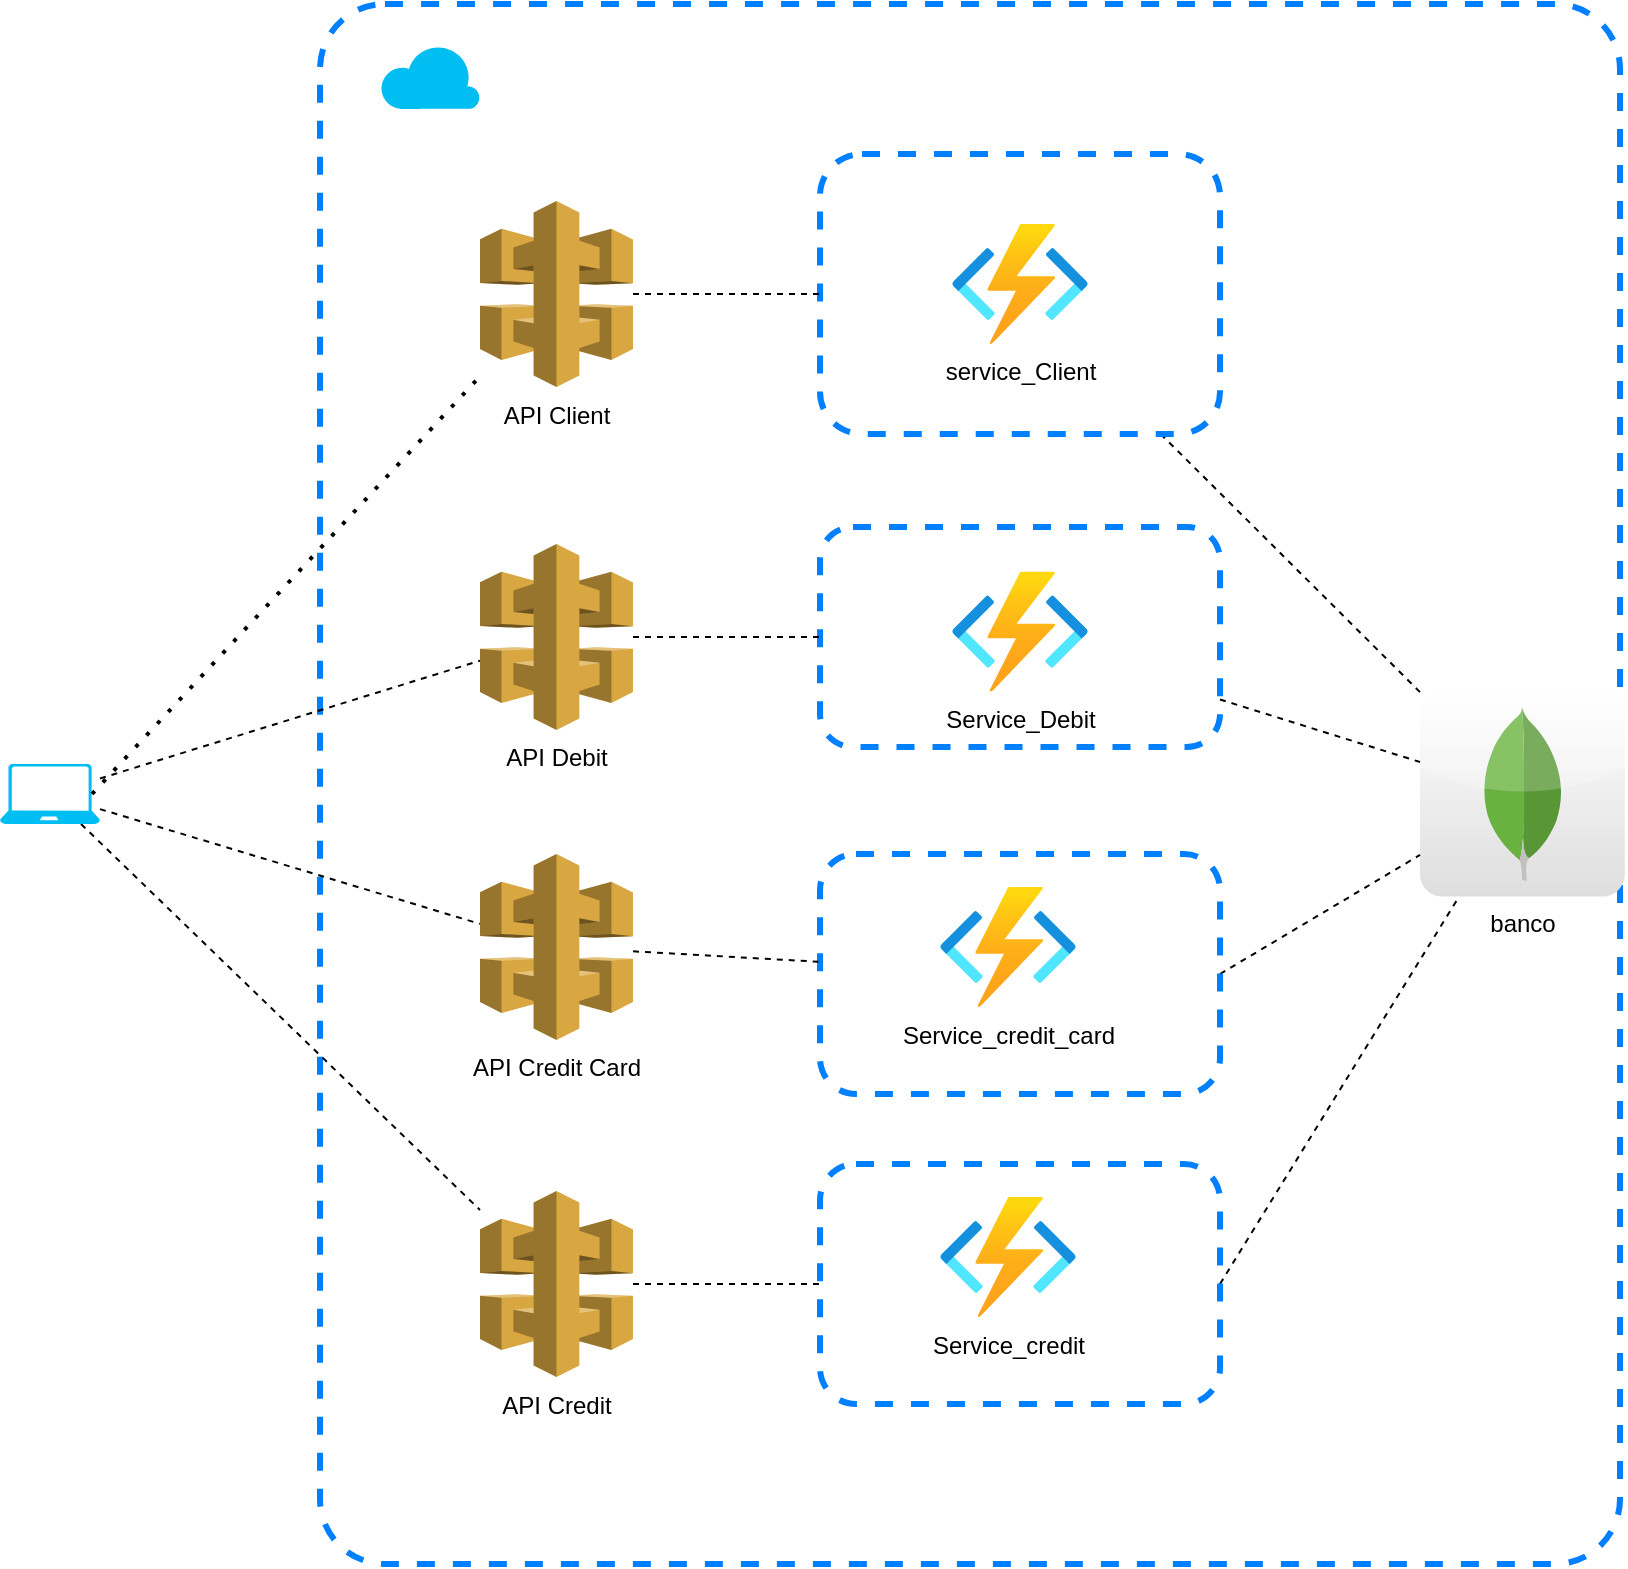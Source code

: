 <mxfile version="17.1.2" type="onedrive"><diagram id="tMuo0ptv7anrue9JFi9B" name="Page-1"><mxGraphModel dx="782" dy="478" grid="1" gridSize="10" guides="1" tooltips="1" connect="1" arrows="1" fold="1" page="1" pageScale="1" pageWidth="827" pageHeight="1169" math="0" shadow="0"><root><mxCell id="0"/><mxCell id="1" parent="0"/><mxCell id="xwBmrDgdf8TKT9Rvtook-1" value="" style="rounded=1;whiteSpace=wrap;html=1;fillColor=none;strokeColor=#007FFF;dashed=1;strokeWidth=3;arcSize=5;" parent="1" vertex="1"><mxGeometry x="170" y="40" width="650" height="780" as="geometry"/></mxCell><mxCell id="xwBmrDgdf8TKT9Rvtook-2" value="" style="rounded=1;whiteSpace=wrap;html=1;dashed=1;strokeColor=#007FFF;strokeWidth=3;fillColor=none;" parent="1" vertex="1"><mxGeometry x="420" y="301.5" width="200" height="110" as="geometry"/></mxCell><mxCell id="xwBmrDgdf8TKT9Rvtook-3" style="edgeStyle=none;rounded=0;orthogonalLoop=1;jettySize=auto;html=1;dashed=1;endArrow=none;endFill=0;" parent="1" source="xwBmrDgdf8TKT9Rvtook-4" target="xwBmrDgdf8TKT9Rvtook-5" edge="1"><mxGeometry relative="1" as="geometry"/></mxCell><mxCell id="xwBmrDgdf8TKT9Rvtook-4" value="" style="rounded=1;whiteSpace=wrap;html=1;dashed=1;strokeColor=#007FFF;strokeWidth=3;fillColor=none;" parent="1" vertex="1"><mxGeometry x="420" y="115" width="200" height="140" as="geometry"/></mxCell><mxCell id="xwBmrDgdf8TKT9Rvtook-5" value="banco" style="dashed=0;outlineConnect=0;html=1;align=center;labelPosition=center;verticalLabelPosition=bottom;verticalAlign=top;shape=mxgraph.webicons.mongodb;gradientColor=#DFDEDE" parent="1" vertex="1"><mxGeometry x="720" y="383.8" width="102.4" height="102.4" as="geometry"/></mxCell><mxCell id="xwBmrDgdf8TKT9Rvtook-6" value="" style="verticalLabelPosition=bottom;html=1;verticalAlign=top;align=center;strokeColor=none;fillColor=#00BEF2;shape=mxgraph.azure.cloud;dashed=1;" parent="1" vertex="1"><mxGeometry x="200" y="60" width="50" height="32.5" as="geometry"/></mxCell><mxCell id="xwBmrDgdf8TKT9Rvtook-7" value="API Client" style="outlineConnect=0;dashed=0;verticalLabelPosition=bottom;verticalAlign=top;align=center;html=1;shape=mxgraph.aws3.api_gateway;fillColor=#D9A741;gradientColor=none;strokeColor=#007FFF;strokeWidth=3;" parent="1" vertex="1"><mxGeometry x="250" y="138.5" width="76.5" height="93" as="geometry"/></mxCell><mxCell id="xwBmrDgdf8TKT9Rvtook-8" value="service_Client" style="aspect=fixed;html=1;points=[];align=center;image;fontSize=12;image=img/lib/azure2/compute/Function_Apps.svg;dashed=1;strokeColor=#007FFF;strokeWidth=3;fillColor=none;" parent="1" vertex="1"><mxGeometry x="486" y="150" width="68" height="60" as="geometry"/></mxCell><mxCell id="xwBmrDgdf8TKT9Rvtook-9" value="" style="endArrow=none;dashed=1;html=1;rounded=0;entryX=0;entryY=0.5;entryDx=0;entryDy=0;" parent="1" source="xwBmrDgdf8TKT9Rvtook-7" target="xwBmrDgdf8TKT9Rvtook-4" edge="1"><mxGeometry width="50" height="50" relative="1" as="geometry"><mxPoint x="410" y="330" as="sourcePoint"/><mxPoint x="460" y="280" as="targetPoint"/></mxGeometry></mxCell><mxCell id="xwBmrDgdf8TKT9Rvtook-10" style="rounded=0;orthogonalLoop=1;jettySize=auto;html=1;endArrow=none;endFill=0;dashed=1;" parent="1" source="xwBmrDgdf8TKT9Rvtook-12" target="xwBmrDgdf8TKT9Rvtook-20" edge="1"><mxGeometry relative="1" as="geometry"/></mxCell><mxCell id="xwBmrDgdf8TKT9Rvtook-11" style="edgeStyle=none;rounded=0;orthogonalLoop=1;jettySize=auto;html=1;dashed=1;endArrow=none;endFill=0;" parent="1" source="xwBmrDgdf8TKT9Rvtook-12" target="xwBmrDgdf8TKT9Rvtook-27" edge="1"><mxGeometry relative="1" as="geometry"/></mxCell><mxCell id="nvXqxMgDdzGLJHMPrHsh-4" style="rounded=0;orthogonalLoop=1;jettySize=auto;html=1;endArrow=none;endFill=0;dashed=1;" parent="1" source="xwBmrDgdf8TKT9Rvtook-12" target="nvXqxMgDdzGLJHMPrHsh-3" edge="1"><mxGeometry relative="1" as="geometry"/></mxCell><mxCell id="xwBmrDgdf8TKT9Rvtook-12" value="" style="verticalLabelPosition=bottom;html=1;verticalAlign=top;align=center;strokeColor=none;fillColor=#00BEF2;shape=mxgraph.azure.laptop;pointerEvents=1;dashed=1;" parent="1" vertex="1"><mxGeometry x="10" y="420" width="50" height="30" as="geometry"/></mxCell><mxCell id="xwBmrDgdf8TKT9Rvtook-13" value="" style="endArrow=none;dashed=1;html=1;dashPattern=1 3;strokeWidth=2;rounded=0;exitX=0.92;exitY=0.5;exitDx=0;exitDy=0;exitPerimeter=0;" parent="1" source="xwBmrDgdf8TKT9Rvtook-12" target="xwBmrDgdf8TKT9Rvtook-7" edge="1"><mxGeometry width="50" height="50" relative="1" as="geometry"><mxPoint x="100" y="310" as="sourcePoint"/><mxPoint x="150" y="260" as="targetPoint"/></mxGeometry></mxCell><mxCell id="xwBmrDgdf8TKT9Rvtook-18" value="Service_Debit" style="aspect=fixed;html=1;points=[];align=center;image;fontSize=12;image=img/lib/azure2/compute/Function_Apps.svg;dashed=1;strokeColor=#007FFF;strokeWidth=3;fillColor=none;" parent="1" vertex="1"><mxGeometry x="486" y="323.8" width="68" height="60" as="geometry"/></mxCell><mxCell id="xwBmrDgdf8TKT9Rvtook-19" style="edgeStyle=none;rounded=0;orthogonalLoop=1;jettySize=auto;html=1;dashed=1;endArrow=none;endFill=0;" parent="1" source="xwBmrDgdf8TKT9Rvtook-20" target="xwBmrDgdf8TKT9Rvtook-2" edge="1"><mxGeometry relative="1" as="geometry"/></mxCell><mxCell id="xwBmrDgdf8TKT9Rvtook-20" value="API Debit" style="outlineConnect=0;dashed=0;verticalLabelPosition=bottom;verticalAlign=top;align=center;html=1;shape=mxgraph.aws3.api_gateway;fillColor=#D9A741;gradientColor=none;strokeColor=#007FFF;strokeWidth=3;" parent="1" vertex="1"><mxGeometry x="250" y="310" width="76.5" height="93" as="geometry"/></mxCell><mxCell id="xwBmrDgdf8TKT9Rvtook-21" style="edgeStyle=none;rounded=0;orthogonalLoop=1;jettySize=auto;html=1;dashed=1;endArrow=none;endFill=0;" parent="1" source="xwBmrDgdf8TKT9Rvtook-2" target="xwBmrDgdf8TKT9Rvtook-5" edge="1"><mxGeometry relative="1" as="geometry"/></mxCell><mxCell id="xwBmrDgdf8TKT9Rvtook-22" style="edgeStyle=none;rounded=0;orthogonalLoop=1;jettySize=auto;html=1;dashed=1;endArrow=none;endFill=0;exitX=1;exitY=0.5;exitDx=0;exitDy=0;" parent="1" source="xwBmrDgdf8TKT9Rvtook-23" target="xwBmrDgdf8TKT9Rvtook-5" edge="1"><mxGeometry relative="1" as="geometry"/></mxCell><mxCell id="xwBmrDgdf8TKT9Rvtook-23" value="" style="rounded=1;whiteSpace=wrap;html=1;dashed=1;strokeColor=#007FFF;strokeWidth=3;fillColor=none;" parent="1" vertex="1"><mxGeometry x="420" y="465" width="200" height="120" as="geometry"/></mxCell><mxCell id="xwBmrDgdf8TKT9Rvtook-25" value="Service_credit_card" style="aspect=fixed;html=1;points=[];align=center;image;fontSize=12;image=img/lib/azure2/compute/Function_Apps.svg;dashed=1;strokeColor=#007FFF;strokeWidth=3;fillColor=none;" parent="1" vertex="1"><mxGeometry x="480" y="481.5" width="68" height="60" as="geometry"/></mxCell><mxCell id="xwBmrDgdf8TKT9Rvtook-26" style="edgeStyle=none;rounded=0;orthogonalLoop=1;jettySize=auto;html=1;entryX=-0.004;entryY=0.449;entryDx=0;entryDy=0;entryPerimeter=0;dashed=1;endArrow=none;endFill=0;" parent="1" source="xwBmrDgdf8TKT9Rvtook-27" target="xwBmrDgdf8TKT9Rvtook-23" edge="1"><mxGeometry relative="1" as="geometry"/></mxCell><mxCell id="xwBmrDgdf8TKT9Rvtook-27" value="API Credit Card" style="outlineConnect=0;dashed=0;verticalLabelPosition=bottom;verticalAlign=top;align=center;html=1;shape=mxgraph.aws3.api_gateway;fillColor=#D9A741;gradientColor=none;strokeColor=#007FFF;strokeWidth=3;" parent="1" vertex="1"><mxGeometry x="250" y="465" width="76.5" height="93" as="geometry"/></mxCell><mxCell id="nvXqxMgDdzGLJHMPrHsh-6" style="edgeStyle=none;rounded=0;orthogonalLoop=1;jettySize=auto;html=1;dashed=1;endArrow=none;endFill=0;exitX=1;exitY=0.5;exitDx=0;exitDy=0;" parent="1" source="nvXqxMgDdzGLJHMPrHsh-1" target="xwBmrDgdf8TKT9Rvtook-5" edge="1"><mxGeometry relative="1" as="geometry"/></mxCell><mxCell id="nvXqxMgDdzGLJHMPrHsh-1" value="" style="rounded=1;whiteSpace=wrap;html=1;dashed=1;strokeColor=#007FFF;strokeWidth=3;fillColor=none;" parent="1" vertex="1"><mxGeometry x="420" y="620" width="200" height="120" as="geometry"/></mxCell><mxCell id="nvXqxMgDdzGLJHMPrHsh-2" value="Service_credit" style="aspect=fixed;html=1;points=[];align=center;image;fontSize=12;image=img/lib/azure2/compute/Function_Apps.svg;dashed=1;strokeColor=#007FFF;strokeWidth=3;fillColor=none;" parent="1" vertex="1"><mxGeometry x="480" y="636.5" width="68" height="60" as="geometry"/></mxCell><mxCell id="nvXqxMgDdzGLJHMPrHsh-5" style="edgeStyle=none;rounded=0;orthogonalLoop=1;jettySize=auto;html=1;entryX=0;entryY=0.5;entryDx=0;entryDy=0;dashed=1;endArrow=none;endFill=0;" parent="1" source="nvXqxMgDdzGLJHMPrHsh-3" target="nvXqxMgDdzGLJHMPrHsh-1" edge="1"><mxGeometry relative="1" as="geometry"/></mxCell><mxCell id="nvXqxMgDdzGLJHMPrHsh-3" value="API Credit" style="outlineConnect=0;dashed=0;verticalLabelPosition=bottom;verticalAlign=top;align=center;html=1;shape=mxgraph.aws3.api_gateway;fillColor=#D9A741;gradientColor=none;strokeColor=#007FFF;strokeWidth=3;" parent="1" vertex="1"><mxGeometry x="250" y="633.5" width="76.5" height="93" as="geometry"/></mxCell></root></mxGraphModel></diagram></mxfile>